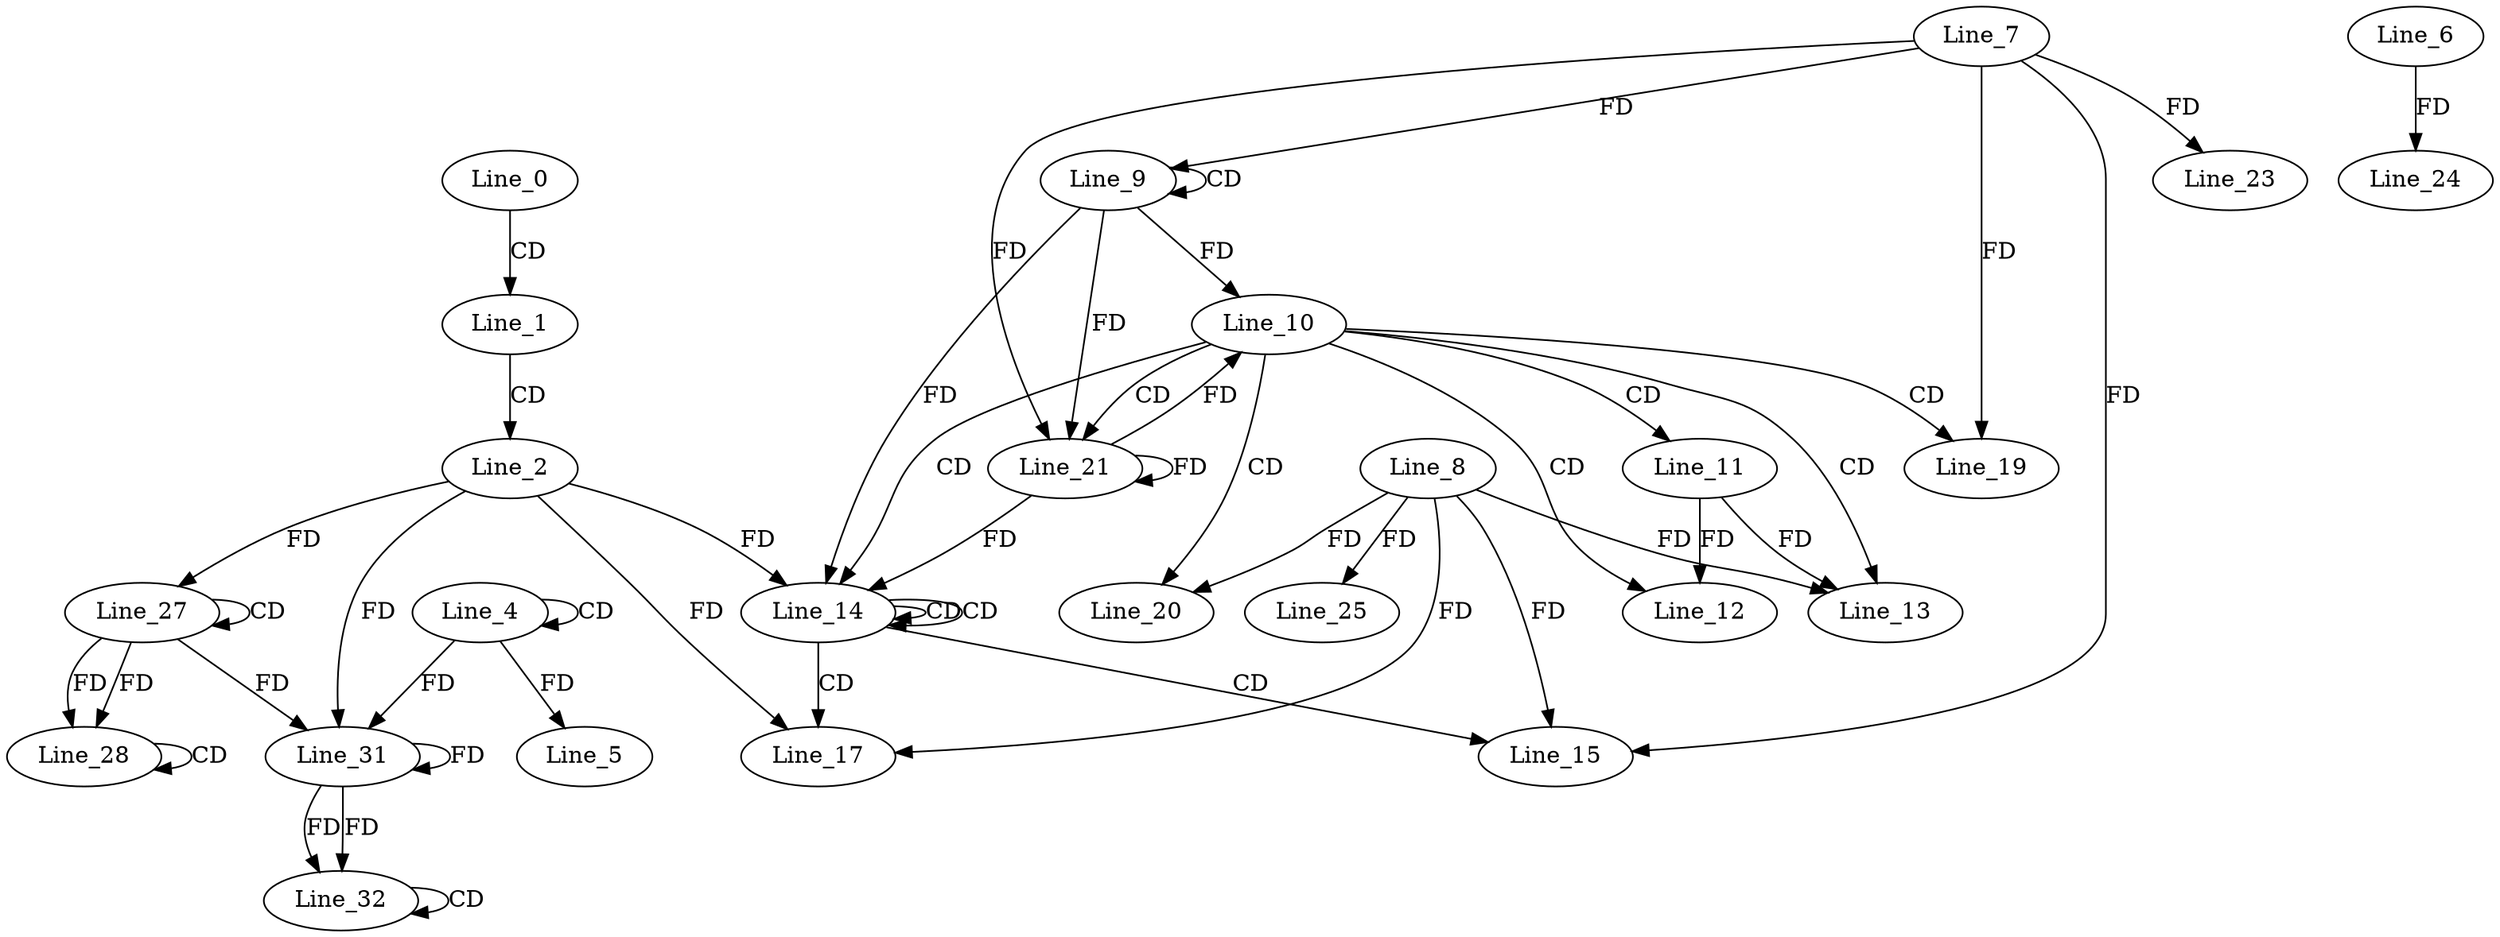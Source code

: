 digraph G {
  Line_0;
  Line_1;
  Line_2;
  Line_4;
  Line_4;
  Line_5;
  Line_9;
  Line_9;
  Line_7;
  Line_10;
  Line_11;
  Line_12;
  Line_13;
  Line_8;
  Line_14;
  Line_14;
  Line_14;
  Line_14;
  Line_15;
  Line_17;
  Line_19;
  Line_20;
  Line_21;
  Line_21;
  Line_23;
  Line_6;
  Line_24;
  Line_25;
  Line_27;
  Line_27;
  Line_28;
  Line_28;
  Line_31;
  Line_31;
  Line_32;
  Line_32;
  Line_0 -> Line_1 [ label="CD" ];
  Line_1 -> Line_2 [ label="CD" ];
  Line_4 -> Line_4 [ label="CD" ];
  Line_4 -> Line_5 [ label="FD" ];
  Line_9 -> Line_9 [ label="CD" ];
  Line_7 -> Line_9 [ label="FD" ];
  Line_9 -> Line_10 [ label="FD" ];
  Line_10 -> Line_11 [ label="CD" ];
  Line_10 -> Line_12 [ label="CD" ];
  Line_11 -> Line_12 [ label="FD" ];
  Line_10 -> Line_13 [ label="CD" ];
  Line_8 -> Line_13 [ label="FD" ];
  Line_11 -> Line_13 [ label="FD" ];
  Line_10 -> Line_14 [ label="CD" ];
  Line_14 -> Line_14 [ label="CD" ];
  Line_14 -> Line_14 [ label="CD" ];
  Line_2 -> Line_14 [ label="FD" ];
  Line_9 -> Line_14 [ label="FD" ];
  Line_14 -> Line_15 [ label="CD" ];
  Line_7 -> Line_15 [ label="FD" ];
  Line_8 -> Line_15 [ label="FD" ];
  Line_14 -> Line_17 [ label="CD" ];
  Line_2 -> Line_17 [ label="FD" ];
  Line_8 -> Line_17 [ label="FD" ];
  Line_10 -> Line_19 [ label="CD" ];
  Line_7 -> Line_19 [ label="FD" ];
  Line_10 -> Line_20 [ label="CD" ];
  Line_8 -> Line_20 [ label="FD" ];
  Line_10 -> Line_21 [ label="CD" ];
  Line_21 -> Line_21 [ label="FD" ];
  Line_9 -> Line_21 [ label="FD" ];
  Line_7 -> Line_21 [ label="FD" ];
  Line_7 -> Line_23 [ label="FD" ];
  Line_6 -> Line_24 [ label="FD" ];
  Line_8 -> Line_25 [ label="FD" ];
  Line_27 -> Line_27 [ label="CD" ];
  Line_2 -> Line_27 [ label="FD" ];
  Line_27 -> Line_28 [ label="FD" ];
  Line_28 -> Line_28 [ label="CD" ];
  Line_27 -> Line_28 [ label="FD" ];
  Line_27 -> Line_31 [ label="FD" ];
  Line_31 -> Line_31 [ label="FD" ];
  Line_4 -> Line_31 [ label="FD" ];
  Line_2 -> Line_31 [ label="FD" ];
  Line_31 -> Line_32 [ label="FD" ];
  Line_32 -> Line_32 [ label="CD" ];
  Line_31 -> Line_32 [ label="FD" ];
  Line_21 -> Line_10 [ label="FD" ];
  Line_21 -> Line_14 [ label="FD" ];
}
